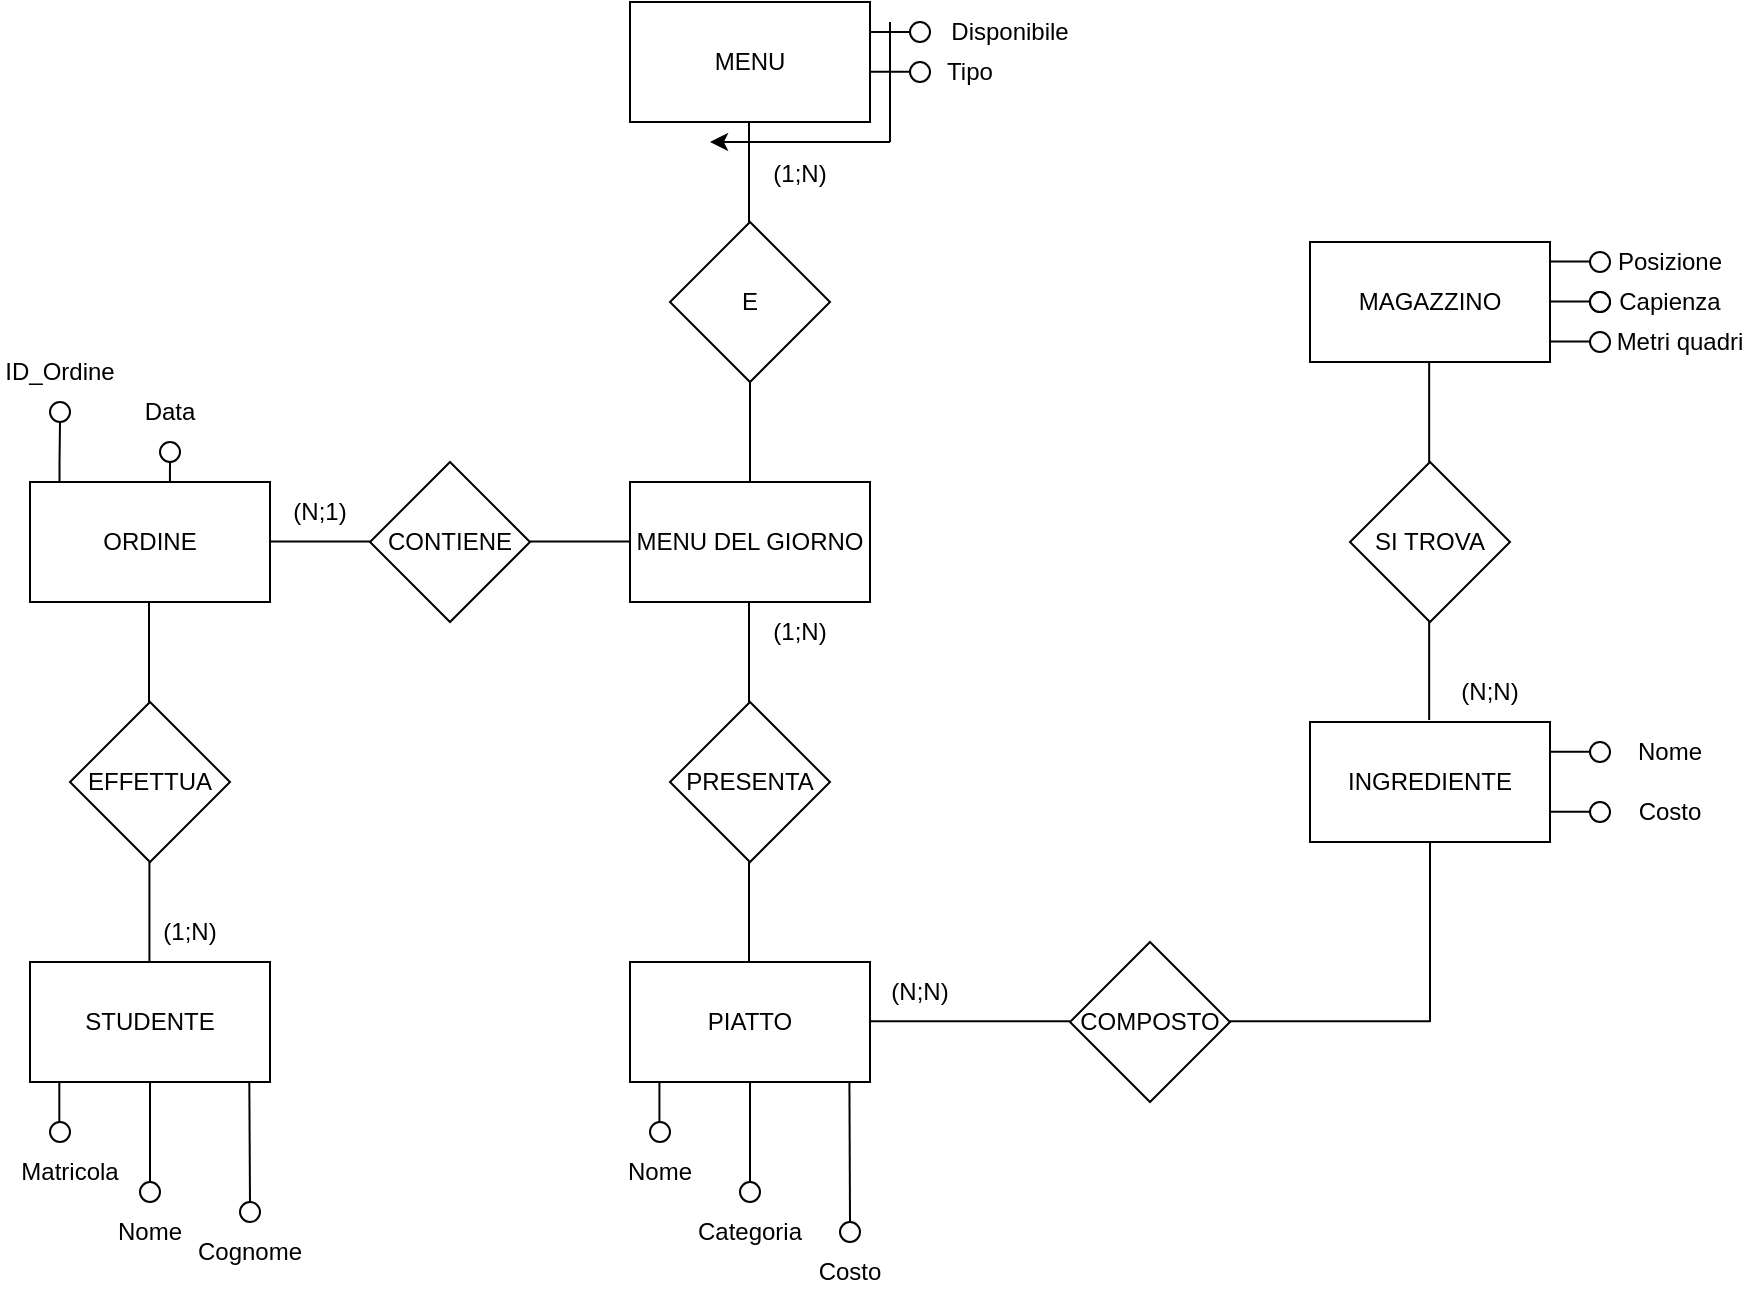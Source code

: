 <mxfile version="28.2.8">
  <diagram name="Pagina-1" id="i4vUucBE3wJFT6LZ-Kjz">
    <mxGraphModel dx="946" dy="530" grid="1" gridSize="10" guides="1" tooltips="1" connect="1" arrows="1" fold="1" page="1" pageScale="1" pageWidth="1169" pageHeight="827" math="0" shadow="0">
      <root>
        <mxCell id="0" />
        <mxCell id="1" parent="0" />
        <mxCell id="4_c2I07eRdUUCUkFkbuC-1" value="MENU DEL GIORNO" style="rounded=0;whiteSpace=wrap;html=1;" parent="1" vertex="1">
          <mxGeometry x="462" y="329" width="120" height="60" as="geometry" />
        </mxCell>
        <mxCell id="4_c2I07eRdUUCUkFkbuC-3" value="E" style="rhombus;whiteSpace=wrap;html=1;" parent="1" vertex="1">
          <mxGeometry x="482" y="199" width="80" height="80" as="geometry" />
        </mxCell>
        <mxCell id="4_c2I07eRdUUCUkFkbuC-4" value="" style="endArrow=none;html=1;rounded=0;exitX=0.5;exitY=0;exitDx=0;exitDy=0;" parent="1" source="4_c2I07eRdUUCUkFkbuC-1" target="4_c2I07eRdUUCUkFkbuC-3" edge="1">
          <mxGeometry width="50" height="50" relative="1" as="geometry">
            <mxPoint x="502" y="389" as="sourcePoint" />
            <mxPoint x="552" y="339" as="targetPoint" />
          </mxGeometry>
        </mxCell>
        <mxCell id="4_c2I07eRdUUCUkFkbuC-5" value="MENU" style="rounded=0;whiteSpace=wrap;html=1;" parent="1" vertex="1">
          <mxGeometry x="462" y="89" width="120" height="60" as="geometry" />
        </mxCell>
        <mxCell id="4_c2I07eRdUUCUkFkbuC-7" value="" style="endArrow=none;html=1;rounded=0;exitX=0.5;exitY=0;exitDx=0;exitDy=0;" parent="1" edge="1">
          <mxGeometry width="50" height="50" relative="1" as="geometry">
            <mxPoint x="521.5" y="199" as="sourcePoint" />
            <mxPoint x="521.5" y="149" as="targetPoint" />
          </mxGeometry>
        </mxCell>
        <mxCell id="4_c2I07eRdUUCUkFkbuC-8" value="" style="endArrow=classic;html=1;rounded=0;" parent="1" edge="1">
          <mxGeometry width="50" height="50" relative="1" as="geometry">
            <mxPoint x="592" y="159" as="sourcePoint" />
            <mxPoint x="502" y="159" as="targetPoint" />
          </mxGeometry>
        </mxCell>
        <mxCell id="4_c2I07eRdUUCUkFkbuC-10" value="" style="ellipse;whiteSpace=wrap;html=1;" parent="1" vertex="1">
          <mxGeometry x="602" y="99" width="10" height="10" as="geometry" />
        </mxCell>
        <mxCell id="4_c2I07eRdUUCUkFkbuC-13" value="" style="endArrow=none;html=1;rounded=0;exitX=1;exitY=0.25;exitDx=0;exitDy=0;entryX=0;entryY=0.5;entryDx=0;entryDy=0;" parent="1" source="4_c2I07eRdUUCUkFkbuC-5" target="4_c2I07eRdUUCUkFkbuC-10" edge="1">
          <mxGeometry width="50" height="50" relative="1" as="geometry">
            <mxPoint x="562" y="179" as="sourcePoint" />
            <mxPoint x="612" y="129" as="targetPoint" />
          </mxGeometry>
        </mxCell>
        <mxCell id="4_c2I07eRdUUCUkFkbuC-28" value="Disponibile" style="text;html=1;whiteSpace=wrap;strokeColor=none;fillColor=none;align=center;verticalAlign=middle;rounded=0;" parent="1" vertex="1">
          <mxGeometry x="622" y="89" width="60" height="30" as="geometry" />
        </mxCell>
        <mxCell id="4_c2I07eRdUUCUkFkbuC-29" value="" style="ellipse;whiteSpace=wrap;html=1;" parent="1" vertex="1">
          <mxGeometry x="602" y="119" width="10" height="10" as="geometry" />
        </mxCell>
        <mxCell id="4_c2I07eRdUUCUkFkbuC-30" value="Tipo" style="text;html=1;whiteSpace=wrap;strokeColor=none;fillColor=none;align=center;verticalAlign=middle;rounded=0;" parent="1" vertex="1">
          <mxGeometry x="602" y="109" width="60" height="30" as="geometry" />
        </mxCell>
        <mxCell id="4_c2I07eRdUUCUkFkbuC-32" value="" style="endArrow=none;html=1;rounded=0;" parent="1" edge="1">
          <mxGeometry width="50" height="50" relative="1" as="geometry">
            <mxPoint x="592" y="159" as="sourcePoint" />
            <mxPoint x="592" y="99" as="targetPoint" />
          </mxGeometry>
        </mxCell>
        <mxCell id="4_c2I07eRdUUCUkFkbuC-33" value="" style="endArrow=none;html=1;rounded=0;exitX=1;exitY=0.25;exitDx=0;exitDy=0;entryX=0;entryY=0.5;entryDx=0;entryDy=0;" parent="1" edge="1">
          <mxGeometry width="50" height="50" relative="1" as="geometry">
            <mxPoint x="582" y="123.83" as="sourcePoint" />
            <mxPoint x="602" y="123.83" as="targetPoint" />
          </mxGeometry>
        </mxCell>
        <mxCell id="4_c2I07eRdUUCUkFkbuC-37" value="STUDENTE" style="rounded=0;whiteSpace=wrap;html=1;" parent="1" vertex="1">
          <mxGeometry x="162" y="569" width="120" height="60" as="geometry" />
        </mxCell>
        <mxCell id="4_c2I07eRdUUCUkFkbuC-38" value="EFFETTUA" style="rhombus;whiteSpace=wrap;html=1;" parent="1" vertex="1">
          <mxGeometry x="182" y="439" width="80" height="80" as="geometry" />
        </mxCell>
        <mxCell id="4_c2I07eRdUUCUkFkbuC-41" value="" style="endArrow=none;html=1;rounded=0;exitX=0.5;exitY=0;exitDx=0;exitDy=0;" parent="1" edge="1">
          <mxGeometry width="50" height="50" relative="1" as="geometry">
            <mxPoint x="221.5" y="439" as="sourcePoint" />
            <mxPoint x="221.5" y="389" as="targetPoint" />
          </mxGeometry>
        </mxCell>
        <mxCell id="4_c2I07eRdUUCUkFkbuC-42" value="ORDINE" style="rounded=0;whiteSpace=wrap;html=1;" parent="1" vertex="1">
          <mxGeometry x="162" y="329" width="120" height="60" as="geometry" />
        </mxCell>
        <mxCell id="4_c2I07eRdUUCUkFkbuC-43" value="CONTIENE" style="rhombus;whiteSpace=wrap;html=1;" parent="1" vertex="1">
          <mxGeometry x="332" y="319" width="80" height="80" as="geometry" />
        </mxCell>
        <mxCell id="4_c2I07eRdUUCUkFkbuC-46" value="" style="endArrow=none;html=1;rounded=0;fontStyle=1" parent="1" edge="1">
          <mxGeometry width="50" height="50" relative="1" as="geometry">
            <mxPoint x="332" y="358.71" as="sourcePoint" />
            <mxPoint x="282" y="358.71" as="targetPoint" />
          </mxGeometry>
        </mxCell>
        <mxCell id="4_c2I07eRdUUCUkFkbuC-48" value="" style="endArrow=none;html=1;rounded=0;exitX=0.5;exitY=0;exitDx=0;exitDy=0;" parent="1" edge="1">
          <mxGeometry width="50" height="50" relative="1" as="geometry">
            <mxPoint x="221.71" y="569" as="sourcePoint" />
            <mxPoint x="221.71" y="519" as="targetPoint" />
          </mxGeometry>
        </mxCell>
        <mxCell id="4_c2I07eRdUUCUkFkbuC-50" value="" style="endArrow=none;html=1;rounded=0;" parent="1" edge="1">
          <mxGeometry width="50" height="50" relative="1" as="geometry">
            <mxPoint x="462" y="358.71" as="sourcePoint" />
            <mxPoint x="412" y="358.71" as="targetPoint" />
          </mxGeometry>
        </mxCell>
        <mxCell id="4_c2I07eRdUUCUkFkbuC-51" value="PRESENTA" style="rhombus;whiteSpace=wrap;html=1;" parent="1" vertex="1">
          <mxGeometry x="482" y="439" width="80" height="80" as="geometry" />
        </mxCell>
        <mxCell id="4_c2I07eRdUUCUkFkbuC-52" value="PIATTO" style="rounded=0;whiteSpace=wrap;html=1;" parent="1" vertex="1">
          <mxGeometry x="462" y="569" width="120" height="60" as="geometry" />
        </mxCell>
        <mxCell id="4_c2I07eRdUUCUkFkbuC-54" value="" style="endArrow=none;html=1;rounded=0;exitX=0.5;exitY=0;exitDx=0;exitDy=0;" parent="1" edge="1">
          <mxGeometry width="50" height="50" relative="1" as="geometry">
            <mxPoint x="521.5" y="439" as="sourcePoint" />
            <mxPoint x="521.5" y="389" as="targetPoint" />
          </mxGeometry>
        </mxCell>
        <mxCell id="4_c2I07eRdUUCUkFkbuC-55" value="" style="endArrow=none;html=1;rounded=0;exitX=0.5;exitY=0;exitDx=0;exitDy=0;" parent="1" edge="1">
          <mxGeometry width="50" height="50" relative="1" as="geometry">
            <mxPoint x="521.5" y="569" as="sourcePoint" />
            <mxPoint x="521.5" y="519" as="targetPoint" />
          </mxGeometry>
        </mxCell>
        <mxCell id="4_c2I07eRdUUCUkFkbuC-56" value="COMPOSTO" style="rhombus;whiteSpace=wrap;html=1;" parent="1" vertex="1">
          <mxGeometry x="682" y="559" width="80" height="80" as="geometry" />
        </mxCell>
        <mxCell id="4_c2I07eRdUUCUkFkbuC-57" value="" style="endArrow=none;html=1;rounded=0;" parent="1" edge="1">
          <mxGeometry width="50" height="50" relative="1" as="geometry">
            <mxPoint x="632" y="598.58" as="sourcePoint" />
            <mxPoint x="582" y="598.58" as="targetPoint" />
          </mxGeometry>
        </mxCell>
        <mxCell id="4_c2I07eRdUUCUkFkbuC-58" value="" style="endArrow=none;html=1;rounded=0;" parent="1" edge="1">
          <mxGeometry width="50" height="50" relative="1" as="geometry">
            <mxPoint x="812" y="598.58" as="sourcePoint" />
            <mxPoint x="762" y="598.58" as="targetPoint" />
          </mxGeometry>
        </mxCell>
        <mxCell id="4_c2I07eRdUUCUkFkbuC-59" value="" style="endArrow=none;html=1;rounded=0;" parent="1" edge="1">
          <mxGeometry width="50" height="50" relative="1" as="geometry">
            <mxPoint x="862" y="598.58" as="sourcePoint" />
            <mxPoint x="812" y="598.58" as="targetPoint" />
          </mxGeometry>
        </mxCell>
        <mxCell id="4_c2I07eRdUUCUkFkbuC-60" value="" style="endArrow=none;html=1;rounded=0;" parent="1" edge="1">
          <mxGeometry width="50" height="50" relative="1" as="geometry">
            <mxPoint x="682" y="598.58" as="sourcePoint" />
            <mxPoint x="632" y="598.58" as="targetPoint" />
          </mxGeometry>
        </mxCell>
        <mxCell id="4_c2I07eRdUUCUkFkbuC-61" value="INGREDIENTE" style="rounded=0;whiteSpace=wrap;html=1;" parent="1" vertex="1">
          <mxGeometry x="802" y="449" width="120" height="60" as="geometry" />
        </mxCell>
        <mxCell id="4_c2I07eRdUUCUkFkbuC-62" value="" style="endArrow=none;html=1;rounded=0;entryX=0.5;entryY=1;entryDx=0;entryDy=0;" parent="1" target="4_c2I07eRdUUCUkFkbuC-61" edge="1">
          <mxGeometry width="50" height="50" relative="1" as="geometry">
            <mxPoint x="862" y="599" as="sourcePoint" />
            <mxPoint x="842" y="449" as="targetPoint" />
          </mxGeometry>
        </mxCell>
        <mxCell id="4_c2I07eRdUUCUkFkbuC-63" value="" style="endArrow=none;html=1;rounded=0;exitX=0.5;exitY=0;exitDx=0;exitDy=0;" parent="1" edge="1">
          <mxGeometry width="50" height="50" relative="1" as="geometry">
            <mxPoint x="861.58" y="448" as="sourcePoint" />
            <mxPoint x="861.58" y="398" as="targetPoint" />
          </mxGeometry>
        </mxCell>
        <mxCell id="4_c2I07eRdUUCUkFkbuC-64" value="SI TROVA" style="rhombus;whiteSpace=wrap;html=1;" parent="1" vertex="1">
          <mxGeometry x="822" y="319" width="80" height="80" as="geometry" />
        </mxCell>
        <mxCell id="4_c2I07eRdUUCUkFkbuC-65" value="" style="endArrow=none;html=1;rounded=0;exitX=0.5;exitY=0;exitDx=0;exitDy=0;" parent="1" edge="1">
          <mxGeometry width="50" height="50" relative="1" as="geometry">
            <mxPoint x="861.58" y="319" as="sourcePoint" />
            <mxPoint x="861.58" y="269" as="targetPoint" />
          </mxGeometry>
        </mxCell>
        <mxCell id="4_c2I07eRdUUCUkFkbuC-66" value="MAGAZZINO" style="rounded=0;whiteSpace=wrap;html=1;" parent="1" vertex="1">
          <mxGeometry x="802" y="209" width="120" height="60" as="geometry" />
        </mxCell>
        <mxCell id="4_c2I07eRdUUCUkFkbuC-67" value="" style="ellipse;whiteSpace=wrap;html=1;fillColor=light-dark(#FFFFFF,#FFFFFF);" parent="1" vertex="1">
          <mxGeometry x="172" y="649" width="10" height="10" as="geometry" />
        </mxCell>
        <mxCell id="4_c2I07eRdUUCUkFkbuC-68" value="Matricola" style="text;html=1;whiteSpace=wrap;strokeColor=none;fillColor=none;align=center;verticalAlign=middle;rounded=0;" parent="1" vertex="1">
          <mxGeometry x="152" y="659" width="60" height="30" as="geometry" />
        </mxCell>
        <mxCell id="4_c2I07eRdUUCUkFkbuC-74" value="" style="endArrow=none;html=1;rounded=0;" parent="1" edge="1">
          <mxGeometry width="50" height="50" relative="1" as="geometry">
            <mxPoint x="176.66" y="649" as="sourcePoint" />
            <mxPoint x="176.66" y="629" as="targetPoint" />
          </mxGeometry>
        </mxCell>
        <mxCell id="4_c2I07eRdUUCUkFkbuC-75" value="" style="ellipse;whiteSpace=wrap;html=1;fillColor=light-dark(#FFFFFF,#000000);" parent="1" vertex="1">
          <mxGeometry x="217" y="679" width="10" height="10" as="geometry" />
        </mxCell>
        <mxCell id="4_c2I07eRdUUCUkFkbuC-76" value="Nome" style="text;html=1;whiteSpace=wrap;strokeColor=none;fillColor=none;align=center;verticalAlign=middle;rounded=0;" parent="1" vertex="1">
          <mxGeometry x="192" y="689" width="60" height="30" as="geometry" />
        </mxCell>
        <mxCell id="4_c2I07eRdUUCUkFkbuC-77" value="" style="ellipse;whiteSpace=wrap;html=1;fillColor=light-dark(#FFFFFF,#000000);" parent="1" vertex="1">
          <mxGeometry x="267" y="689" width="10" height="10" as="geometry" />
        </mxCell>
        <mxCell id="4_c2I07eRdUUCUkFkbuC-78" value="Cognome" style="text;html=1;whiteSpace=wrap;strokeColor=none;fillColor=none;align=center;verticalAlign=middle;rounded=0;" parent="1" vertex="1">
          <mxGeometry x="242" y="699" width="60" height="30" as="geometry" />
        </mxCell>
        <mxCell id="4_c2I07eRdUUCUkFkbuC-79" value="" style="endArrow=none;html=1;rounded=0;exitX=0.5;exitY=0;exitDx=0;exitDy=0;entryX=0.5;entryY=1;entryDx=0;entryDy=0;" parent="1" source="4_c2I07eRdUUCUkFkbuC-75" target="4_c2I07eRdUUCUkFkbuC-37" edge="1">
          <mxGeometry width="50" height="50" relative="1" as="geometry">
            <mxPoint x="182" y="659" as="sourcePoint" />
            <mxPoint x="182" y="639" as="targetPoint" />
          </mxGeometry>
        </mxCell>
        <mxCell id="4_c2I07eRdUUCUkFkbuC-80" value="" style="endArrow=none;html=1;rounded=0;exitX=0.5;exitY=0;exitDx=0;exitDy=0;entryX=0.5;entryY=1;entryDx=0;entryDy=0;" parent="1" source="4_c2I07eRdUUCUkFkbuC-77" edge="1">
          <mxGeometry width="50" height="50" relative="1" as="geometry">
            <mxPoint x="271.66" y="679" as="sourcePoint" />
            <mxPoint x="271.66" y="629" as="targetPoint" />
          </mxGeometry>
        </mxCell>
        <mxCell id="4_c2I07eRdUUCUkFkbuC-82" value="" style="ellipse;whiteSpace=wrap;html=1;fillColor=light-dark(#FFFFFF,#FFFFFF);" parent="1" vertex="1">
          <mxGeometry x="172" y="289" width="10" height="10" as="geometry" />
        </mxCell>
        <mxCell id="4_c2I07eRdUUCUkFkbuC-83" value="ID_Ordine" style="text;html=1;whiteSpace=wrap;strokeColor=none;fillColor=none;align=center;verticalAlign=middle;rounded=0;" parent="1" vertex="1">
          <mxGeometry x="147" y="259" width="60" height="30" as="geometry" />
        </mxCell>
        <mxCell id="4_c2I07eRdUUCUkFkbuC-86" value="" style="ellipse;whiteSpace=wrap;html=1;fillColor=light-dark(#FFFFFF,#000000);" parent="1" vertex="1">
          <mxGeometry x="227" y="309" width="10" height="10" as="geometry" />
        </mxCell>
        <mxCell id="4_c2I07eRdUUCUkFkbuC-87" value="Data" style="text;html=1;whiteSpace=wrap;strokeColor=none;fillColor=none;align=center;verticalAlign=middle;rounded=0;" parent="1" vertex="1">
          <mxGeometry x="202" y="279" width="60" height="30" as="geometry" />
        </mxCell>
        <mxCell id="4_c2I07eRdUUCUkFkbuC-90" value="" style="endArrow=none;html=1;rounded=0;entryX=0.5;entryY=1;entryDx=0;entryDy=0;" parent="1" target="4_c2I07eRdUUCUkFkbuC-82" edge="1">
          <mxGeometry width="50" height="50" relative="1" as="geometry">
            <mxPoint x="176.76" y="329" as="sourcePoint" />
            <mxPoint x="176.76" y="309" as="targetPoint" />
            <Array as="points">
              <mxPoint x="176.76" y="319" />
            </Array>
          </mxGeometry>
        </mxCell>
        <mxCell id="4_c2I07eRdUUCUkFkbuC-91" value="" style="endArrow=none;html=1;rounded=0;exitX=0.583;exitY=0;exitDx=0;exitDy=0;exitPerimeter=0;entryX=0.5;entryY=1;entryDx=0;entryDy=0;" parent="1" source="4_c2I07eRdUUCUkFkbuC-42" target="4_c2I07eRdUUCUkFkbuC-86" edge="1">
          <mxGeometry width="50" height="50" relative="1" as="geometry">
            <mxPoint x="172" y="329" as="sourcePoint" />
            <mxPoint x="172" y="309" as="targetPoint" />
            <Array as="points" />
          </mxGeometry>
        </mxCell>
        <mxCell id="4_c2I07eRdUUCUkFkbuC-92" value="" style="ellipse;whiteSpace=wrap;html=1;fillColor=light-dark(#FFFFFF,#FFFFFF);" parent="1" vertex="1">
          <mxGeometry x="472" y="649" width="10" height="10" as="geometry" />
        </mxCell>
        <mxCell id="4_c2I07eRdUUCUkFkbuC-93" value="Nome" style="text;html=1;whiteSpace=wrap;strokeColor=none;fillColor=none;align=center;verticalAlign=middle;rounded=0;" parent="1" vertex="1">
          <mxGeometry x="447" y="659" width="60" height="30" as="geometry" />
        </mxCell>
        <mxCell id="4_c2I07eRdUUCUkFkbuC-94" value="" style="ellipse;whiteSpace=wrap;html=1;fillColor=light-dark(#FFFFFF,#000000);" parent="1" vertex="1">
          <mxGeometry x="517" y="679" width="10" height="10" as="geometry" />
        </mxCell>
        <mxCell id="4_c2I07eRdUUCUkFkbuC-95" value="Categoria" style="text;html=1;whiteSpace=wrap;strokeColor=none;fillColor=none;align=center;verticalAlign=middle;rounded=0;" parent="1" vertex="1">
          <mxGeometry x="492" y="689" width="60" height="30" as="geometry" />
        </mxCell>
        <mxCell id="4_c2I07eRdUUCUkFkbuC-96" value="" style="ellipse;whiteSpace=wrap;html=1;fillColor=light-dark(#FFFFFF,#000000);" parent="1" vertex="1">
          <mxGeometry x="567" y="699" width="10" height="10" as="geometry" />
        </mxCell>
        <mxCell id="4_c2I07eRdUUCUkFkbuC-97" value="Costo" style="text;html=1;whiteSpace=wrap;strokeColor=none;fillColor=none;align=center;verticalAlign=middle;rounded=0;" parent="1" vertex="1">
          <mxGeometry x="542" y="709" width="60" height="30" as="geometry" />
        </mxCell>
        <mxCell id="4_c2I07eRdUUCUkFkbuC-98" value="" style="endArrow=none;html=1;rounded=0;" parent="1" edge="1">
          <mxGeometry width="50" height="50" relative="1" as="geometry">
            <mxPoint x="476.71" y="649" as="sourcePoint" />
            <mxPoint x="476.71" y="629" as="targetPoint" />
          </mxGeometry>
        </mxCell>
        <mxCell id="4_c2I07eRdUUCUkFkbuC-102" value="" style="endArrow=none;html=1;rounded=0;exitX=0.5;exitY=0;exitDx=0;exitDy=0;entryX=0.5;entryY=1;entryDx=0;entryDy=0;" parent="1" edge="1">
          <mxGeometry width="50" height="50" relative="1" as="geometry">
            <mxPoint x="522" y="679" as="sourcePoint" />
            <mxPoint x="522" y="629" as="targetPoint" />
          </mxGeometry>
        </mxCell>
        <mxCell id="4_c2I07eRdUUCUkFkbuC-103" value="" style="endArrow=none;html=1;rounded=0;exitX=0.5;exitY=0;exitDx=0;exitDy=0;entryX=0.5;entryY=1;entryDx=0;entryDy=0;" parent="1" source="4_c2I07eRdUUCUkFkbuC-96" edge="1">
          <mxGeometry width="50" height="50" relative="1" as="geometry">
            <mxPoint x="572.05" y="689" as="sourcePoint" />
            <mxPoint x="571.71" y="629" as="targetPoint" />
          </mxGeometry>
        </mxCell>
        <mxCell id="4_c2I07eRdUUCUkFkbuC-107" value="" style="endArrow=none;html=1;rounded=0;" parent="1" edge="1">
          <mxGeometry width="50" height="50" relative="1" as="geometry">
            <mxPoint x="922" y="463.84" as="sourcePoint" />
            <mxPoint x="942" y="463.84" as="targetPoint" />
          </mxGeometry>
        </mxCell>
        <mxCell id="4_c2I07eRdUUCUkFkbuC-108" value="" style="ellipse;whiteSpace=wrap;html=1;fillColor=light-dark(#FFFFFF,#FFFFFF);" parent="1" vertex="1">
          <mxGeometry x="942" y="459" width="10" height="10" as="geometry" />
        </mxCell>
        <mxCell id="4_c2I07eRdUUCUkFkbuC-109" value="" style="ellipse;whiteSpace=wrap;html=1;fillColor=light-dark(#FFFFFF,#000000);" parent="1" vertex="1">
          <mxGeometry x="942" y="489" width="10" height="10" as="geometry" />
        </mxCell>
        <mxCell id="4_c2I07eRdUUCUkFkbuC-110" value="" style="endArrow=none;html=1;rounded=0;" parent="1" edge="1">
          <mxGeometry width="50" height="50" relative="1" as="geometry">
            <mxPoint x="922" y="493.84" as="sourcePoint" />
            <mxPoint x="942" y="493.84" as="targetPoint" />
          </mxGeometry>
        </mxCell>
        <mxCell id="4_c2I07eRdUUCUkFkbuC-111" value="Costo" style="text;html=1;whiteSpace=wrap;strokeColor=none;fillColor=none;align=center;verticalAlign=middle;rounded=0;" parent="1" vertex="1">
          <mxGeometry x="952" y="479" width="60" height="30" as="geometry" />
        </mxCell>
        <mxCell id="4_c2I07eRdUUCUkFkbuC-112" value="Nome" style="text;html=1;whiteSpace=wrap;strokeColor=none;fillColor=none;align=center;verticalAlign=middle;rounded=0;" parent="1" vertex="1">
          <mxGeometry x="952" y="449" width="60" height="30" as="geometry" />
        </mxCell>
        <mxCell id="4_c2I07eRdUUCUkFkbuC-113" value="" style="ellipse;whiteSpace=wrap;html=1;fillColor=light-dark(#FFFFFF,#FFFFFF);" parent="1" vertex="1">
          <mxGeometry x="942" y="214" width="10" height="10" as="geometry" />
        </mxCell>
        <mxCell id="4_c2I07eRdUUCUkFkbuC-114" value="" style="ellipse;whiteSpace=wrap;html=1;fillColor=light-dark(#FFFFFF,#000000);" parent="1" vertex="1">
          <mxGeometry x="942" y="234" width="10" height="10" as="geometry" />
        </mxCell>
        <mxCell id="4_c2I07eRdUUCUkFkbuC-115" value="Capienza" style="text;html=1;whiteSpace=wrap;strokeColor=none;fillColor=none;align=center;verticalAlign=middle;rounded=0;" parent="1" vertex="1">
          <mxGeometry x="952" y="224" width="60" height="30" as="geometry" />
        </mxCell>
        <mxCell id="4_c2I07eRdUUCUkFkbuC-116" value="Posizione" style="text;html=1;whiteSpace=wrap;strokeColor=none;fillColor=none;align=center;verticalAlign=middle;rounded=0;" parent="1" vertex="1">
          <mxGeometry x="952" y="204" width="60" height="30" as="geometry" />
        </mxCell>
        <mxCell id="4_c2I07eRdUUCUkFkbuC-117" value="" style="ellipse;whiteSpace=wrap;html=1;fillColor=light-dark(#FFFFFF,#000000);" parent="1" vertex="1">
          <mxGeometry x="942" y="234" width="10" height="10" as="geometry" />
        </mxCell>
        <mxCell id="4_c2I07eRdUUCUkFkbuC-118" value="" style="ellipse;whiteSpace=wrap;html=1;fillColor=light-dark(#FFFFFF,#000000);" parent="1" vertex="1">
          <mxGeometry x="942" y="254" width="10" height="10" as="geometry" />
        </mxCell>
        <mxCell id="4_c2I07eRdUUCUkFkbuC-119" value="Metri quadri" style="text;html=1;whiteSpace=wrap;strokeColor=none;fillColor=none;align=center;verticalAlign=middle;rounded=0;" parent="1" vertex="1">
          <mxGeometry x="952" y="244" width="70" height="30" as="geometry" />
        </mxCell>
        <mxCell id="4_c2I07eRdUUCUkFkbuC-120" value="" style="endArrow=none;html=1;rounded=0;" parent="1" edge="1">
          <mxGeometry width="50" height="50" relative="1" as="geometry">
            <mxPoint x="922" y="258.77" as="sourcePoint" />
            <mxPoint x="942" y="258.77" as="targetPoint" />
          </mxGeometry>
        </mxCell>
        <mxCell id="4_c2I07eRdUUCUkFkbuC-121" value="" style="endArrow=none;html=1;rounded=0;" parent="1" edge="1">
          <mxGeometry width="50" height="50" relative="1" as="geometry">
            <mxPoint x="922" y="238.77" as="sourcePoint" />
            <mxPoint x="942" y="238.77" as="targetPoint" />
          </mxGeometry>
        </mxCell>
        <mxCell id="4_c2I07eRdUUCUkFkbuC-123" value="" style="endArrow=none;html=1;rounded=0;" parent="1" edge="1">
          <mxGeometry width="50" height="50" relative="1" as="geometry">
            <mxPoint x="922" y="218.77" as="sourcePoint" />
            <mxPoint x="942" y="218.77" as="targetPoint" />
          </mxGeometry>
        </mxCell>
        <mxCell id="4_c2I07eRdUUCUkFkbuC-124" value="(1;N)" style="text;html=1;whiteSpace=wrap;strokeColor=none;fillColor=none;align=center;verticalAlign=middle;rounded=0;" parent="1" vertex="1">
          <mxGeometry x="212" y="539" width="60" height="30" as="geometry" />
        </mxCell>
        <mxCell id="4_c2I07eRdUUCUkFkbuC-125" value="(N;N)" style="text;html=1;whiteSpace=wrap;strokeColor=none;fillColor=none;align=center;verticalAlign=middle;rounded=0;" parent="1" vertex="1">
          <mxGeometry x="577" y="569" width="60" height="30" as="geometry" />
        </mxCell>
        <mxCell id="4_c2I07eRdUUCUkFkbuC-126" value="(N;N)" style="text;html=1;whiteSpace=wrap;strokeColor=none;fillColor=none;align=center;verticalAlign=middle;rounded=0;" parent="1" vertex="1">
          <mxGeometry x="862" y="419" width="60" height="30" as="geometry" />
        </mxCell>
        <mxCell id="4_c2I07eRdUUCUkFkbuC-127" value="(1;N)" style="text;html=1;whiteSpace=wrap;strokeColor=none;fillColor=none;align=center;verticalAlign=middle;rounded=0;" parent="1" vertex="1">
          <mxGeometry x="517" y="389" width="60" height="30" as="geometry" />
        </mxCell>
        <mxCell id="4_c2I07eRdUUCUkFkbuC-128" value="(1;N)" style="text;html=1;whiteSpace=wrap;strokeColor=none;fillColor=none;align=center;verticalAlign=middle;rounded=0;" parent="1" vertex="1">
          <mxGeometry x="517" y="160" width="60" height="30" as="geometry" />
        </mxCell>
        <mxCell id="4_c2I07eRdUUCUkFkbuC-129" value="(N;1)" style="text;html=1;whiteSpace=wrap;strokeColor=none;fillColor=none;align=center;verticalAlign=middle;rounded=0;" parent="1" vertex="1">
          <mxGeometry x="277" y="329" width="60" height="30" as="geometry" />
        </mxCell>
      </root>
    </mxGraphModel>
  </diagram>
</mxfile>
